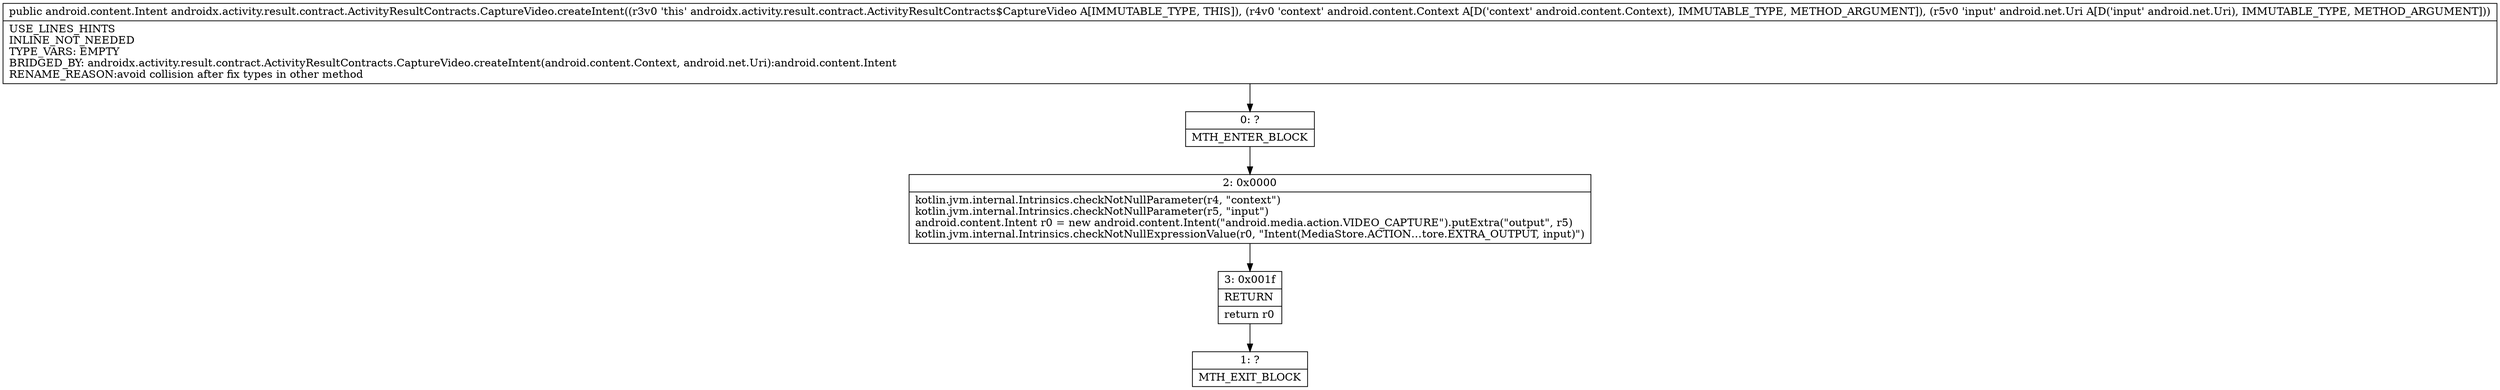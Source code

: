 digraph "CFG forandroidx.activity.result.contract.ActivityResultContracts.CaptureVideo.createIntent(Landroid\/content\/Context;Landroid\/net\/Uri;)Landroid\/content\/Intent;" {
Node_0 [shape=record,label="{0\:\ ?|MTH_ENTER_BLOCK\l}"];
Node_2 [shape=record,label="{2\:\ 0x0000|kotlin.jvm.internal.Intrinsics.checkNotNullParameter(r4, \"context\")\lkotlin.jvm.internal.Intrinsics.checkNotNullParameter(r5, \"input\")\landroid.content.Intent r0 = new android.content.Intent(\"android.media.action.VIDEO_CAPTURE\").putExtra(\"output\", r5)\lkotlin.jvm.internal.Intrinsics.checkNotNullExpressionValue(r0, \"Intent(MediaStore.ACTION…tore.EXTRA_OUTPUT, input)\")\l}"];
Node_3 [shape=record,label="{3\:\ 0x001f|RETURN\l|return r0\l}"];
Node_1 [shape=record,label="{1\:\ ?|MTH_EXIT_BLOCK\l}"];
MethodNode[shape=record,label="{public android.content.Intent androidx.activity.result.contract.ActivityResultContracts.CaptureVideo.createIntent((r3v0 'this' androidx.activity.result.contract.ActivityResultContracts$CaptureVideo A[IMMUTABLE_TYPE, THIS]), (r4v0 'context' android.content.Context A[D('context' android.content.Context), IMMUTABLE_TYPE, METHOD_ARGUMENT]), (r5v0 'input' android.net.Uri A[D('input' android.net.Uri), IMMUTABLE_TYPE, METHOD_ARGUMENT]))  | USE_LINES_HINTS\lINLINE_NOT_NEEDED\lTYPE_VARS: EMPTY\lBRIDGED_BY: androidx.activity.result.contract.ActivityResultContracts.CaptureVideo.createIntent(android.content.Context, android.net.Uri):android.content.Intent\lRENAME_REASON:avoid collision after fix types in other method\l}"];
MethodNode -> Node_0;Node_0 -> Node_2;
Node_2 -> Node_3;
Node_3 -> Node_1;
}

